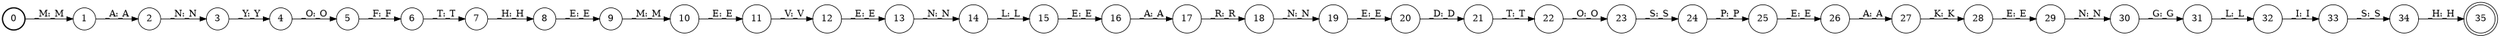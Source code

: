 digraph FST {
rankdir = LR;
size = "22,17";
label = "";
center = 1;
orientation = Portrait;
ranksep = "0.4";
nodesep = "0.25";
0 [label = "0", shape = circle, style = bold, fontsize = 14]
	0 -> 1 [label = "_M:_M", fontsize = 14];
1 [label = "1", shape = circle, style = solid, fontsize = 14]
	1 -> 2 [label = "_A:_A", fontsize = 14];
2 [label = "2", shape = circle, style = solid, fontsize = 14]
	2 -> 3 [label = "_N:_N", fontsize = 14];
3 [label = "3", shape = circle, style = solid, fontsize = 14]
	3 -> 4 [label = "_Y:_Y", fontsize = 14];
4 [label = "4", shape = circle, style = solid, fontsize = 14]
	4 -> 5 [label = "_O:_O", fontsize = 14];
5 [label = "5", shape = circle, style = solid, fontsize = 14]
	5 -> 6 [label = "_F:_F", fontsize = 14];
6 [label = "6", shape = circle, style = solid, fontsize = 14]
	6 -> 7 [label = "_T:_T", fontsize = 14];
7 [label = "7", shape = circle, style = solid, fontsize = 14]
	7 -> 8 [label = "_H:_H", fontsize = 14];
8 [label = "8", shape = circle, style = solid, fontsize = 14]
	8 -> 9 [label = "_E:_E", fontsize = 14];
9 [label = "9", shape = circle, style = solid, fontsize = 14]
	9 -> 10 [label = "_M:_M", fontsize = 14];
10 [label = "10", shape = circle, style = solid, fontsize = 14]
	10 -> 11 [label = "_E:_E", fontsize = 14];
11 [label = "11", shape = circle, style = solid, fontsize = 14]
	11 -> 12 [label = "_V:_V", fontsize = 14];
12 [label = "12", shape = circle, style = solid, fontsize = 14]
	12 -> 13 [label = "_E:_E", fontsize = 14];
13 [label = "13", shape = circle, style = solid, fontsize = 14]
	13 -> 14 [label = "_N:_N", fontsize = 14];
14 [label = "14", shape = circle, style = solid, fontsize = 14]
	14 -> 15 [label = "_L:_L", fontsize = 14];
15 [label = "15", shape = circle, style = solid, fontsize = 14]
	15 -> 16 [label = "_E:_E", fontsize = 14];
16 [label = "16", shape = circle, style = solid, fontsize = 14]
	16 -> 17 [label = "_A:_A", fontsize = 14];
17 [label = "17", shape = circle, style = solid, fontsize = 14]
	17 -> 18 [label = "_R:_R", fontsize = 14];
18 [label = "18", shape = circle, style = solid, fontsize = 14]
	18 -> 19 [label = "_N:_N", fontsize = 14];
19 [label = "19", shape = circle, style = solid, fontsize = 14]
	19 -> 20 [label = "_E:_E", fontsize = 14];
20 [label = "20", shape = circle, style = solid, fontsize = 14]
	20 -> 21 [label = "_D:_D", fontsize = 14];
21 [label = "21", shape = circle, style = solid, fontsize = 14]
	21 -> 22 [label = "_T:_T", fontsize = 14];
22 [label = "22", shape = circle, style = solid, fontsize = 14]
	22 -> 23 [label = "_O:_O", fontsize = 14];
23 [label = "23", shape = circle, style = solid, fontsize = 14]
	23 -> 24 [label = "_S:_S", fontsize = 14];
24 [label = "24", shape = circle, style = solid, fontsize = 14]
	24 -> 25 [label = "_P:_P", fontsize = 14];
25 [label = "25", shape = circle, style = solid, fontsize = 14]
	25 -> 26 [label = "_E:_E", fontsize = 14];
26 [label = "26", shape = circle, style = solid, fontsize = 14]
	26 -> 27 [label = "_A:_A", fontsize = 14];
27 [label = "27", shape = circle, style = solid, fontsize = 14]
	27 -> 28 [label = "_K:_K", fontsize = 14];
28 [label = "28", shape = circle, style = solid, fontsize = 14]
	28 -> 29 [label = "_E:_E", fontsize = 14];
29 [label = "29", shape = circle, style = solid, fontsize = 14]
	29 -> 30 [label = "_N:_N", fontsize = 14];
30 [label = "30", shape = circle, style = solid, fontsize = 14]
	30 -> 31 [label = "_G:_G", fontsize = 14];
31 [label = "31", shape = circle, style = solid, fontsize = 14]
	31 -> 32 [label = "_L:_L", fontsize = 14];
32 [label = "32", shape = circle, style = solid, fontsize = 14]
	32 -> 33 [label = "_I:_I", fontsize = 14];
33 [label = "33", shape = circle, style = solid, fontsize = 14]
	33 -> 34 [label = "_S:_S", fontsize = 14];
34 [label = "34", shape = circle, style = solid, fontsize = 14]
	34 -> 35 [label = "_H:_H", fontsize = 14];
35 [label = "35", shape = doublecircle, style = solid, fontsize = 14]
}
